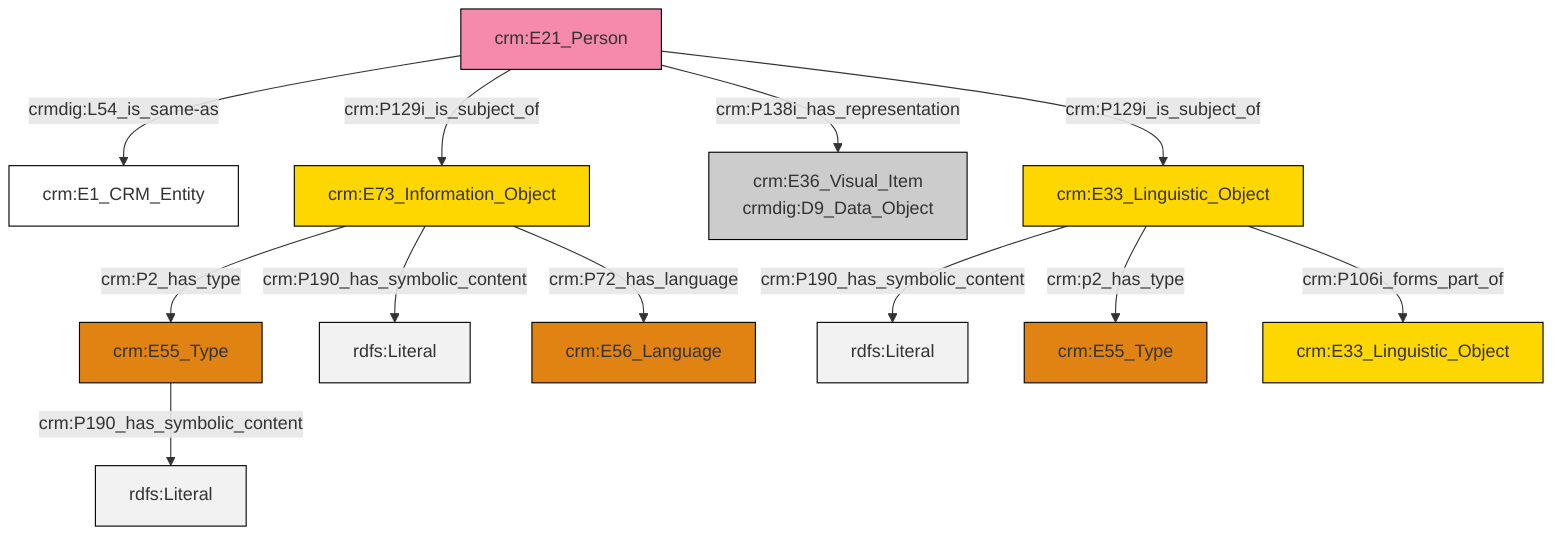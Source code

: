 graph TD
classDef Literal fill:#f2f2f2,stroke:#000000;
classDef CRM_Entity fill:#FFFFFF,stroke:#000000;
classDef Temporal_Entity fill:#00C9E6, stroke:#000000;
classDef Type fill:#E18312, stroke:#000000;
classDef Time-Span fill:#2C9C91, stroke:#000000;
classDef Appellation fill:#FFEB7F, stroke:#000000;
classDef Place fill:#008836, stroke:#000000;
classDef Persistent_Item fill:#B266B2, stroke:#000000;
classDef Conceptual_Object fill:#FFD700, stroke:#000000;
classDef Physical_Thing fill:#D2B48C, stroke:#000000;
classDef Actor fill:#f58aad, stroke:#000000;
classDef PC_Classes fill:#4ce600, stroke:#000000;
classDef Multi fill:#cccccc,stroke:#000000;

0["crm:E33_Linguistic_Object"]:::Conceptual_Object -->|crm:P190_has_symbolic_content| 1[rdfs:Literal]:::Literal
6["crm:E73_Information_Object"]:::Conceptual_Object -->|crm:P2_has_type| 2["crm:E55_Type"]:::Type
6["crm:E73_Information_Object"]:::Conceptual_Object -->|crm:P190_has_symbolic_content| 9[rdfs:Literal]:::Literal
0["crm:E33_Linguistic_Object"]:::Conceptual_Object -->|crm:p2_has_type| 10["crm:E55_Type"]:::Type
16["crm:E21_Person"]:::Actor -->|crmdig:L54_is_same-as| 17["crm:E1_CRM_Entity"]:::CRM_Entity
16["crm:E21_Person"]:::Actor -->|crm:P129i_is_subject_of| 6["crm:E73_Information_Object"]:::Conceptual_Object
2["crm:E55_Type"]:::Type -->|crm:P190_has_symbolic_content| 18[rdfs:Literal]:::Literal
0["crm:E33_Linguistic_Object"]:::Conceptual_Object -->|crm:P106i_forms_part_of| 4["crm:E33_Linguistic_Object"]:::Conceptual_Object
16["crm:E21_Person"]:::Actor -->|crm:P138i_has_representation| 13["crm:E36_Visual_Item<br>crmdig:D9_Data_Object"]:::Multi
16["crm:E21_Person"]:::Actor -->|crm:P129i_is_subject_of| 0["crm:E33_Linguistic_Object"]:::Conceptual_Object
6["crm:E73_Information_Object"]:::Conceptual_Object -->|crm:P72_has_language| 7["crm:E56_Language"]:::Type